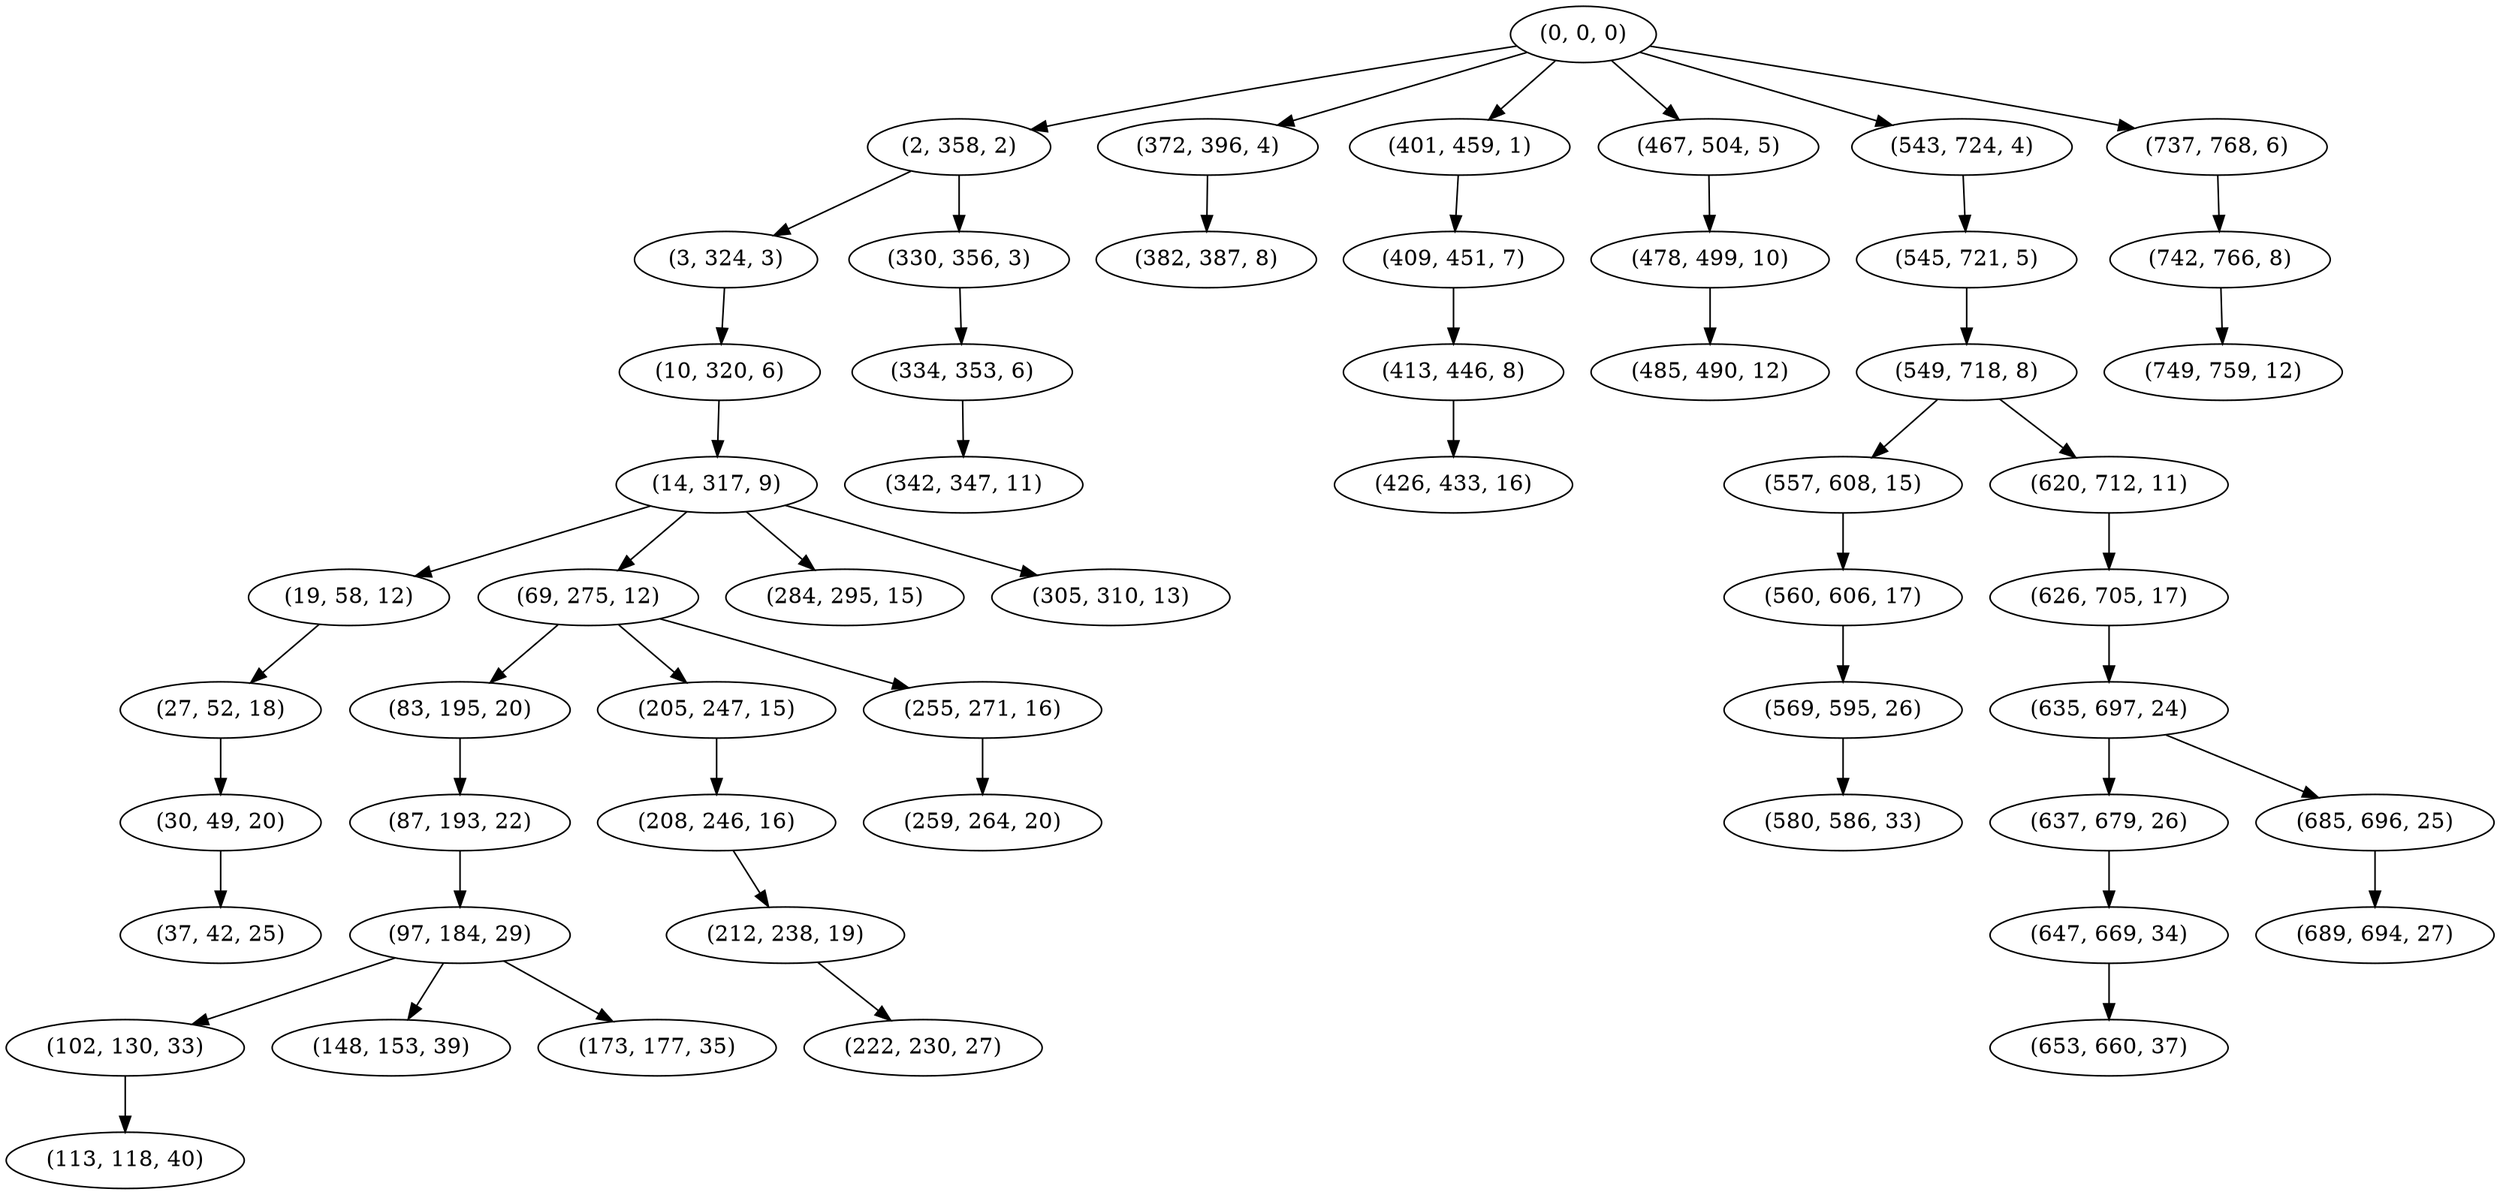 digraph tree {
    "(0, 0, 0)";
    "(2, 358, 2)";
    "(3, 324, 3)";
    "(10, 320, 6)";
    "(14, 317, 9)";
    "(19, 58, 12)";
    "(27, 52, 18)";
    "(30, 49, 20)";
    "(37, 42, 25)";
    "(69, 275, 12)";
    "(83, 195, 20)";
    "(87, 193, 22)";
    "(97, 184, 29)";
    "(102, 130, 33)";
    "(113, 118, 40)";
    "(148, 153, 39)";
    "(173, 177, 35)";
    "(205, 247, 15)";
    "(208, 246, 16)";
    "(212, 238, 19)";
    "(222, 230, 27)";
    "(255, 271, 16)";
    "(259, 264, 20)";
    "(284, 295, 15)";
    "(305, 310, 13)";
    "(330, 356, 3)";
    "(334, 353, 6)";
    "(342, 347, 11)";
    "(372, 396, 4)";
    "(382, 387, 8)";
    "(401, 459, 1)";
    "(409, 451, 7)";
    "(413, 446, 8)";
    "(426, 433, 16)";
    "(467, 504, 5)";
    "(478, 499, 10)";
    "(485, 490, 12)";
    "(543, 724, 4)";
    "(545, 721, 5)";
    "(549, 718, 8)";
    "(557, 608, 15)";
    "(560, 606, 17)";
    "(569, 595, 26)";
    "(580, 586, 33)";
    "(620, 712, 11)";
    "(626, 705, 17)";
    "(635, 697, 24)";
    "(637, 679, 26)";
    "(647, 669, 34)";
    "(653, 660, 37)";
    "(685, 696, 25)";
    "(689, 694, 27)";
    "(737, 768, 6)";
    "(742, 766, 8)";
    "(749, 759, 12)";
    "(0, 0, 0)" -> "(2, 358, 2)";
    "(0, 0, 0)" -> "(372, 396, 4)";
    "(0, 0, 0)" -> "(401, 459, 1)";
    "(0, 0, 0)" -> "(467, 504, 5)";
    "(0, 0, 0)" -> "(543, 724, 4)";
    "(0, 0, 0)" -> "(737, 768, 6)";
    "(2, 358, 2)" -> "(3, 324, 3)";
    "(2, 358, 2)" -> "(330, 356, 3)";
    "(3, 324, 3)" -> "(10, 320, 6)";
    "(10, 320, 6)" -> "(14, 317, 9)";
    "(14, 317, 9)" -> "(19, 58, 12)";
    "(14, 317, 9)" -> "(69, 275, 12)";
    "(14, 317, 9)" -> "(284, 295, 15)";
    "(14, 317, 9)" -> "(305, 310, 13)";
    "(19, 58, 12)" -> "(27, 52, 18)";
    "(27, 52, 18)" -> "(30, 49, 20)";
    "(30, 49, 20)" -> "(37, 42, 25)";
    "(69, 275, 12)" -> "(83, 195, 20)";
    "(69, 275, 12)" -> "(205, 247, 15)";
    "(69, 275, 12)" -> "(255, 271, 16)";
    "(83, 195, 20)" -> "(87, 193, 22)";
    "(87, 193, 22)" -> "(97, 184, 29)";
    "(97, 184, 29)" -> "(102, 130, 33)";
    "(97, 184, 29)" -> "(148, 153, 39)";
    "(97, 184, 29)" -> "(173, 177, 35)";
    "(102, 130, 33)" -> "(113, 118, 40)";
    "(205, 247, 15)" -> "(208, 246, 16)";
    "(208, 246, 16)" -> "(212, 238, 19)";
    "(212, 238, 19)" -> "(222, 230, 27)";
    "(255, 271, 16)" -> "(259, 264, 20)";
    "(330, 356, 3)" -> "(334, 353, 6)";
    "(334, 353, 6)" -> "(342, 347, 11)";
    "(372, 396, 4)" -> "(382, 387, 8)";
    "(401, 459, 1)" -> "(409, 451, 7)";
    "(409, 451, 7)" -> "(413, 446, 8)";
    "(413, 446, 8)" -> "(426, 433, 16)";
    "(467, 504, 5)" -> "(478, 499, 10)";
    "(478, 499, 10)" -> "(485, 490, 12)";
    "(543, 724, 4)" -> "(545, 721, 5)";
    "(545, 721, 5)" -> "(549, 718, 8)";
    "(549, 718, 8)" -> "(557, 608, 15)";
    "(549, 718, 8)" -> "(620, 712, 11)";
    "(557, 608, 15)" -> "(560, 606, 17)";
    "(560, 606, 17)" -> "(569, 595, 26)";
    "(569, 595, 26)" -> "(580, 586, 33)";
    "(620, 712, 11)" -> "(626, 705, 17)";
    "(626, 705, 17)" -> "(635, 697, 24)";
    "(635, 697, 24)" -> "(637, 679, 26)";
    "(635, 697, 24)" -> "(685, 696, 25)";
    "(637, 679, 26)" -> "(647, 669, 34)";
    "(647, 669, 34)" -> "(653, 660, 37)";
    "(685, 696, 25)" -> "(689, 694, 27)";
    "(737, 768, 6)" -> "(742, 766, 8)";
    "(742, 766, 8)" -> "(749, 759, 12)";
}
